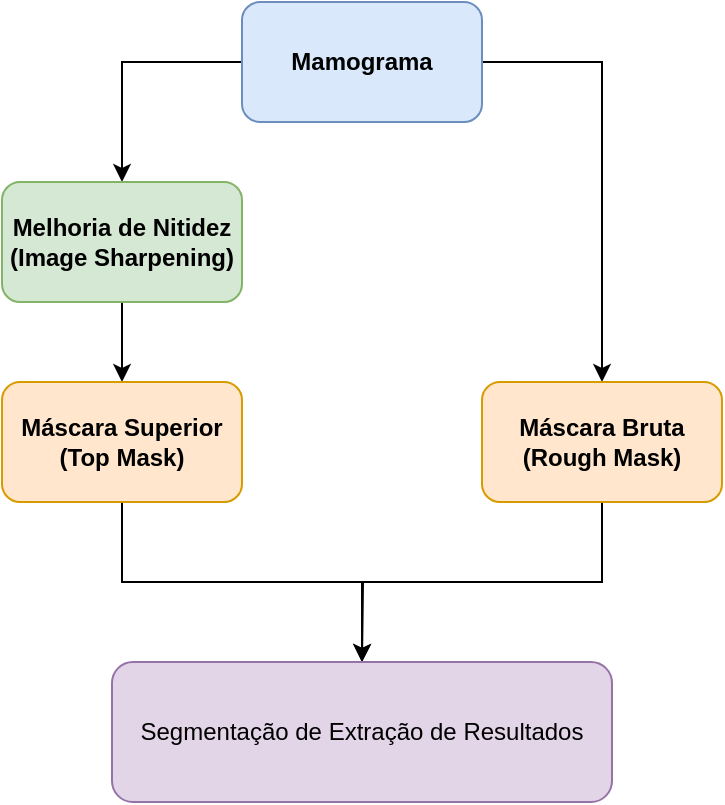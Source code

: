 <mxfile version="20.2.5" type="device"><diagram id="9i-lhprrq03hMKvvThmx" name="Página-1"><mxGraphModel dx="1038" dy="556" grid="1" gridSize="10" guides="1" tooltips="1" connect="1" arrows="1" fold="1" page="1" pageScale="1" pageWidth="827" pageHeight="1169" math="0" shadow="0"><root><mxCell id="0"/><mxCell id="1" parent="0"/><mxCell id="Iqklfw0xtEpCLKeJ4xFE-3" style="edgeStyle=orthogonalEdgeStyle;rounded=0;orthogonalLoop=1;jettySize=auto;html=1;exitX=0;exitY=0.5;exitDx=0;exitDy=0;" edge="1" parent="1" source="Iqklfw0xtEpCLKeJ4xFE-1" target="Iqklfw0xtEpCLKeJ4xFE-2"><mxGeometry relative="1" as="geometry"/></mxCell><mxCell id="Iqklfw0xtEpCLKeJ4xFE-7" style="edgeStyle=orthogonalEdgeStyle;rounded=0;orthogonalLoop=1;jettySize=auto;html=1;exitX=1;exitY=0.5;exitDx=0;exitDy=0;" edge="1" parent="1" source="Iqklfw0xtEpCLKeJ4xFE-1" target="Iqklfw0xtEpCLKeJ4xFE-5"><mxGeometry relative="1" as="geometry"/></mxCell><mxCell id="Iqklfw0xtEpCLKeJ4xFE-1" value="&lt;b&gt;Mamograma&lt;/b&gt;" style="rounded=1;whiteSpace=wrap;html=1;fillColor=#dae8fc;strokeColor=#6c8ebf;" vertex="1" parent="1"><mxGeometry x="260" y="120" width="120" height="60" as="geometry"/></mxCell><mxCell id="Iqklfw0xtEpCLKeJ4xFE-6" style="edgeStyle=orthogonalEdgeStyle;rounded=0;orthogonalLoop=1;jettySize=auto;html=1;exitX=0.5;exitY=1;exitDx=0;exitDy=0;" edge="1" parent="1" source="Iqklfw0xtEpCLKeJ4xFE-2" target="Iqklfw0xtEpCLKeJ4xFE-4"><mxGeometry relative="1" as="geometry"/></mxCell><mxCell id="Iqklfw0xtEpCLKeJ4xFE-2" value="&lt;b&gt;Melhoria de Nitidez&lt;br&gt;(Image Sharpening)&lt;br&gt;&lt;/b&gt;" style="rounded=1;whiteSpace=wrap;html=1;fillColor=#d5e8d4;strokeColor=#82b366;" vertex="1" parent="1"><mxGeometry x="140" y="210" width="120" height="60" as="geometry"/></mxCell><mxCell id="Iqklfw0xtEpCLKeJ4xFE-9" style="edgeStyle=orthogonalEdgeStyle;rounded=0;orthogonalLoop=1;jettySize=auto;html=1;exitX=0.5;exitY=1;exitDx=0;exitDy=0;entryX=0.5;entryY=0;entryDx=0;entryDy=0;" edge="1" parent="1" source="Iqklfw0xtEpCLKeJ4xFE-4" target="Iqklfw0xtEpCLKeJ4xFE-8"><mxGeometry relative="1" as="geometry"/></mxCell><mxCell id="Iqklfw0xtEpCLKeJ4xFE-4" value="&lt;b&gt;Máscara Superior&lt;br&gt;(Top Mask)&lt;br&gt;&lt;/b&gt;" style="rounded=1;whiteSpace=wrap;html=1;fillColor=#ffe6cc;strokeColor=#d79b00;" vertex="1" parent="1"><mxGeometry x="140" y="310" width="120" height="60" as="geometry"/></mxCell><mxCell id="Iqklfw0xtEpCLKeJ4xFE-10" style="edgeStyle=orthogonalEdgeStyle;rounded=0;orthogonalLoop=1;jettySize=auto;html=1;exitX=0.5;exitY=1;exitDx=0;exitDy=0;" edge="1" parent="1" source="Iqklfw0xtEpCLKeJ4xFE-5"><mxGeometry relative="1" as="geometry"><mxPoint x="320" y="450" as="targetPoint"/></mxGeometry></mxCell><mxCell id="Iqklfw0xtEpCLKeJ4xFE-5" value="&lt;b&gt;Máscara Bruta&lt;br&gt;(Rough Mask)&lt;br&gt;&lt;/b&gt;" style="rounded=1;whiteSpace=wrap;html=1;fillColor=#ffe6cc;strokeColor=#d79b00;" vertex="1" parent="1"><mxGeometry x="380" y="310" width="120" height="60" as="geometry"/></mxCell><mxCell id="Iqklfw0xtEpCLKeJ4xFE-8" value="Segmentação de Extração de Resultados" style="rounded=1;whiteSpace=wrap;html=1;fillColor=#e1d5e7;strokeColor=#9673a6;" vertex="1" parent="1"><mxGeometry x="195" y="450" width="250" height="70" as="geometry"/></mxCell></root></mxGraphModel></diagram></mxfile>